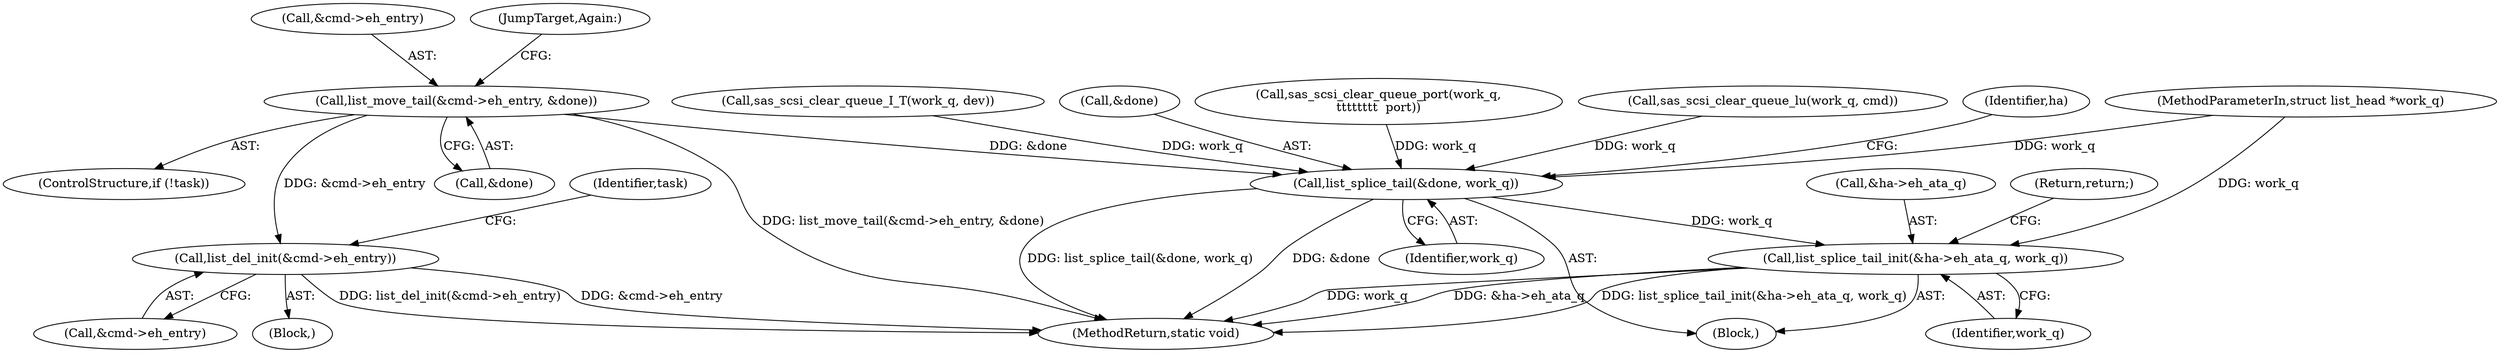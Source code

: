 digraph "0_linux_318aaf34f1179b39fa9c30fa0f3288b645beee39_1@API" {
"1000158" [label="(Call,list_move_tail(&cmd->eh_entry, &done))"];
"1000172" [label="(Call,list_del_init(&cmd->eh_entry))"];
"1000387" [label="(Call,list_splice_tail(&done, work_q))"];
"1000391" [label="(Call,list_splice_tail_init(&ha->eh_ata_q, work_q))"];
"1000387" [label="(Call,list_splice_tail(&done, work_q))"];
"1000397" [label="(Return,return;)"];
"1000159" [label="(Call,&cmd->eh_entry)"];
"1000155" [label="(ControlStructure,if (!task))"];
"1000172" [label="(Call,list_del_init(&cmd->eh_entry))"];
"1000392" [label="(Call,&ha->eh_ata_q)"];
"1000390" [label="(Identifier,work_q)"];
"1000260" [label="(Call,sas_scsi_clear_queue_lu(work_q, cmd))"];
"1000405" [label="(MethodReturn,static void)"];
"1000394" [label="(Identifier,ha)"];
"1000163" [label="(Call,&done)"];
"1000173" [label="(Call,&cmd->eh_entry)"];
"1000158" [label="(Call,list_move_tail(&cmd->eh_entry, &done))"];
"1000165" [label="(JumpTarget,Again:)"];
"1000166" [label="(Block,)"];
"1000391" [label="(Call,list_splice_tail_init(&ha->eh_ata_q, work_q))"];
"1000107" [label="(MethodParameterIn,struct list_head *work_q)"];
"1000301" [label="(Call,sas_scsi_clear_queue_I_T(work_q, dev))"];
"1000108" [label="(Block,)"];
"1000388" [label="(Call,&done)"];
"1000180" [label="(Identifier,task)"];
"1000343" [label="(Call,sas_scsi_clear_queue_port(work_q,\n\t\t\t\t\t\t\t\t  port))"];
"1000396" [label="(Identifier,work_q)"];
"1000158" -> "1000155"  [label="AST: "];
"1000158" -> "1000163"  [label="CFG: "];
"1000159" -> "1000158"  [label="AST: "];
"1000163" -> "1000158"  [label="AST: "];
"1000165" -> "1000158"  [label="CFG: "];
"1000158" -> "1000405"  [label="DDG: list_move_tail(&cmd->eh_entry, &done)"];
"1000158" -> "1000172"  [label="DDG: &cmd->eh_entry"];
"1000158" -> "1000387"  [label="DDG: &done"];
"1000172" -> "1000166"  [label="AST: "];
"1000172" -> "1000173"  [label="CFG: "];
"1000173" -> "1000172"  [label="AST: "];
"1000180" -> "1000172"  [label="CFG: "];
"1000172" -> "1000405"  [label="DDG: list_del_init(&cmd->eh_entry)"];
"1000172" -> "1000405"  [label="DDG: &cmd->eh_entry"];
"1000387" -> "1000108"  [label="AST: "];
"1000387" -> "1000390"  [label="CFG: "];
"1000388" -> "1000387"  [label="AST: "];
"1000390" -> "1000387"  [label="AST: "];
"1000394" -> "1000387"  [label="CFG: "];
"1000387" -> "1000405"  [label="DDG: &done"];
"1000387" -> "1000405"  [label="DDG: list_splice_tail(&done, work_q)"];
"1000343" -> "1000387"  [label="DDG: work_q"];
"1000301" -> "1000387"  [label="DDG: work_q"];
"1000260" -> "1000387"  [label="DDG: work_q"];
"1000107" -> "1000387"  [label="DDG: work_q"];
"1000387" -> "1000391"  [label="DDG: work_q"];
"1000391" -> "1000108"  [label="AST: "];
"1000391" -> "1000396"  [label="CFG: "];
"1000392" -> "1000391"  [label="AST: "];
"1000396" -> "1000391"  [label="AST: "];
"1000397" -> "1000391"  [label="CFG: "];
"1000391" -> "1000405"  [label="DDG: work_q"];
"1000391" -> "1000405"  [label="DDG: &ha->eh_ata_q"];
"1000391" -> "1000405"  [label="DDG: list_splice_tail_init(&ha->eh_ata_q, work_q)"];
"1000107" -> "1000391"  [label="DDG: work_q"];
}
